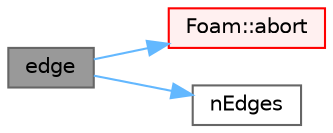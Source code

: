 digraph "edge"
{
 // LATEX_PDF_SIZE
  bgcolor="transparent";
  edge [fontname=Helvetica,fontsize=10,labelfontname=Helvetica,labelfontsize=10];
  node [fontname=Helvetica,fontsize=10,shape=box,height=0.2,width=0.4];
  rankdir="LR";
  Node1 [id="Node000001",label="edge",height=0.2,width=0.4,color="gray40", fillcolor="grey60", style="filled", fontcolor="black",tooltip=" "];
  Node1 -> Node2 [id="edge1_Node000001_Node000002",color="steelblue1",style="solid",tooltip=" "];
  Node2 [id="Node000002",label="Foam::abort",height=0.2,width=0.4,color="red", fillcolor="#FFF0F0", style="filled",URL="$namespaceFoam.html#aa346d711a4494a48e7c8aa9316f24263",tooltip=" "];
  Node1 -> Node4 [id="edge2_Node000001_Node000004",color="steelblue1",style="solid",tooltip=" "];
  Node4 [id="Node000004",label="nEdges",height=0.2,width=0.4,color="grey40", fillcolor="white", style="filled",URL="$classFoam_1_1hexCell.html#ad8110ed05fd74512594034d291105012",tooltip=" "];
}
